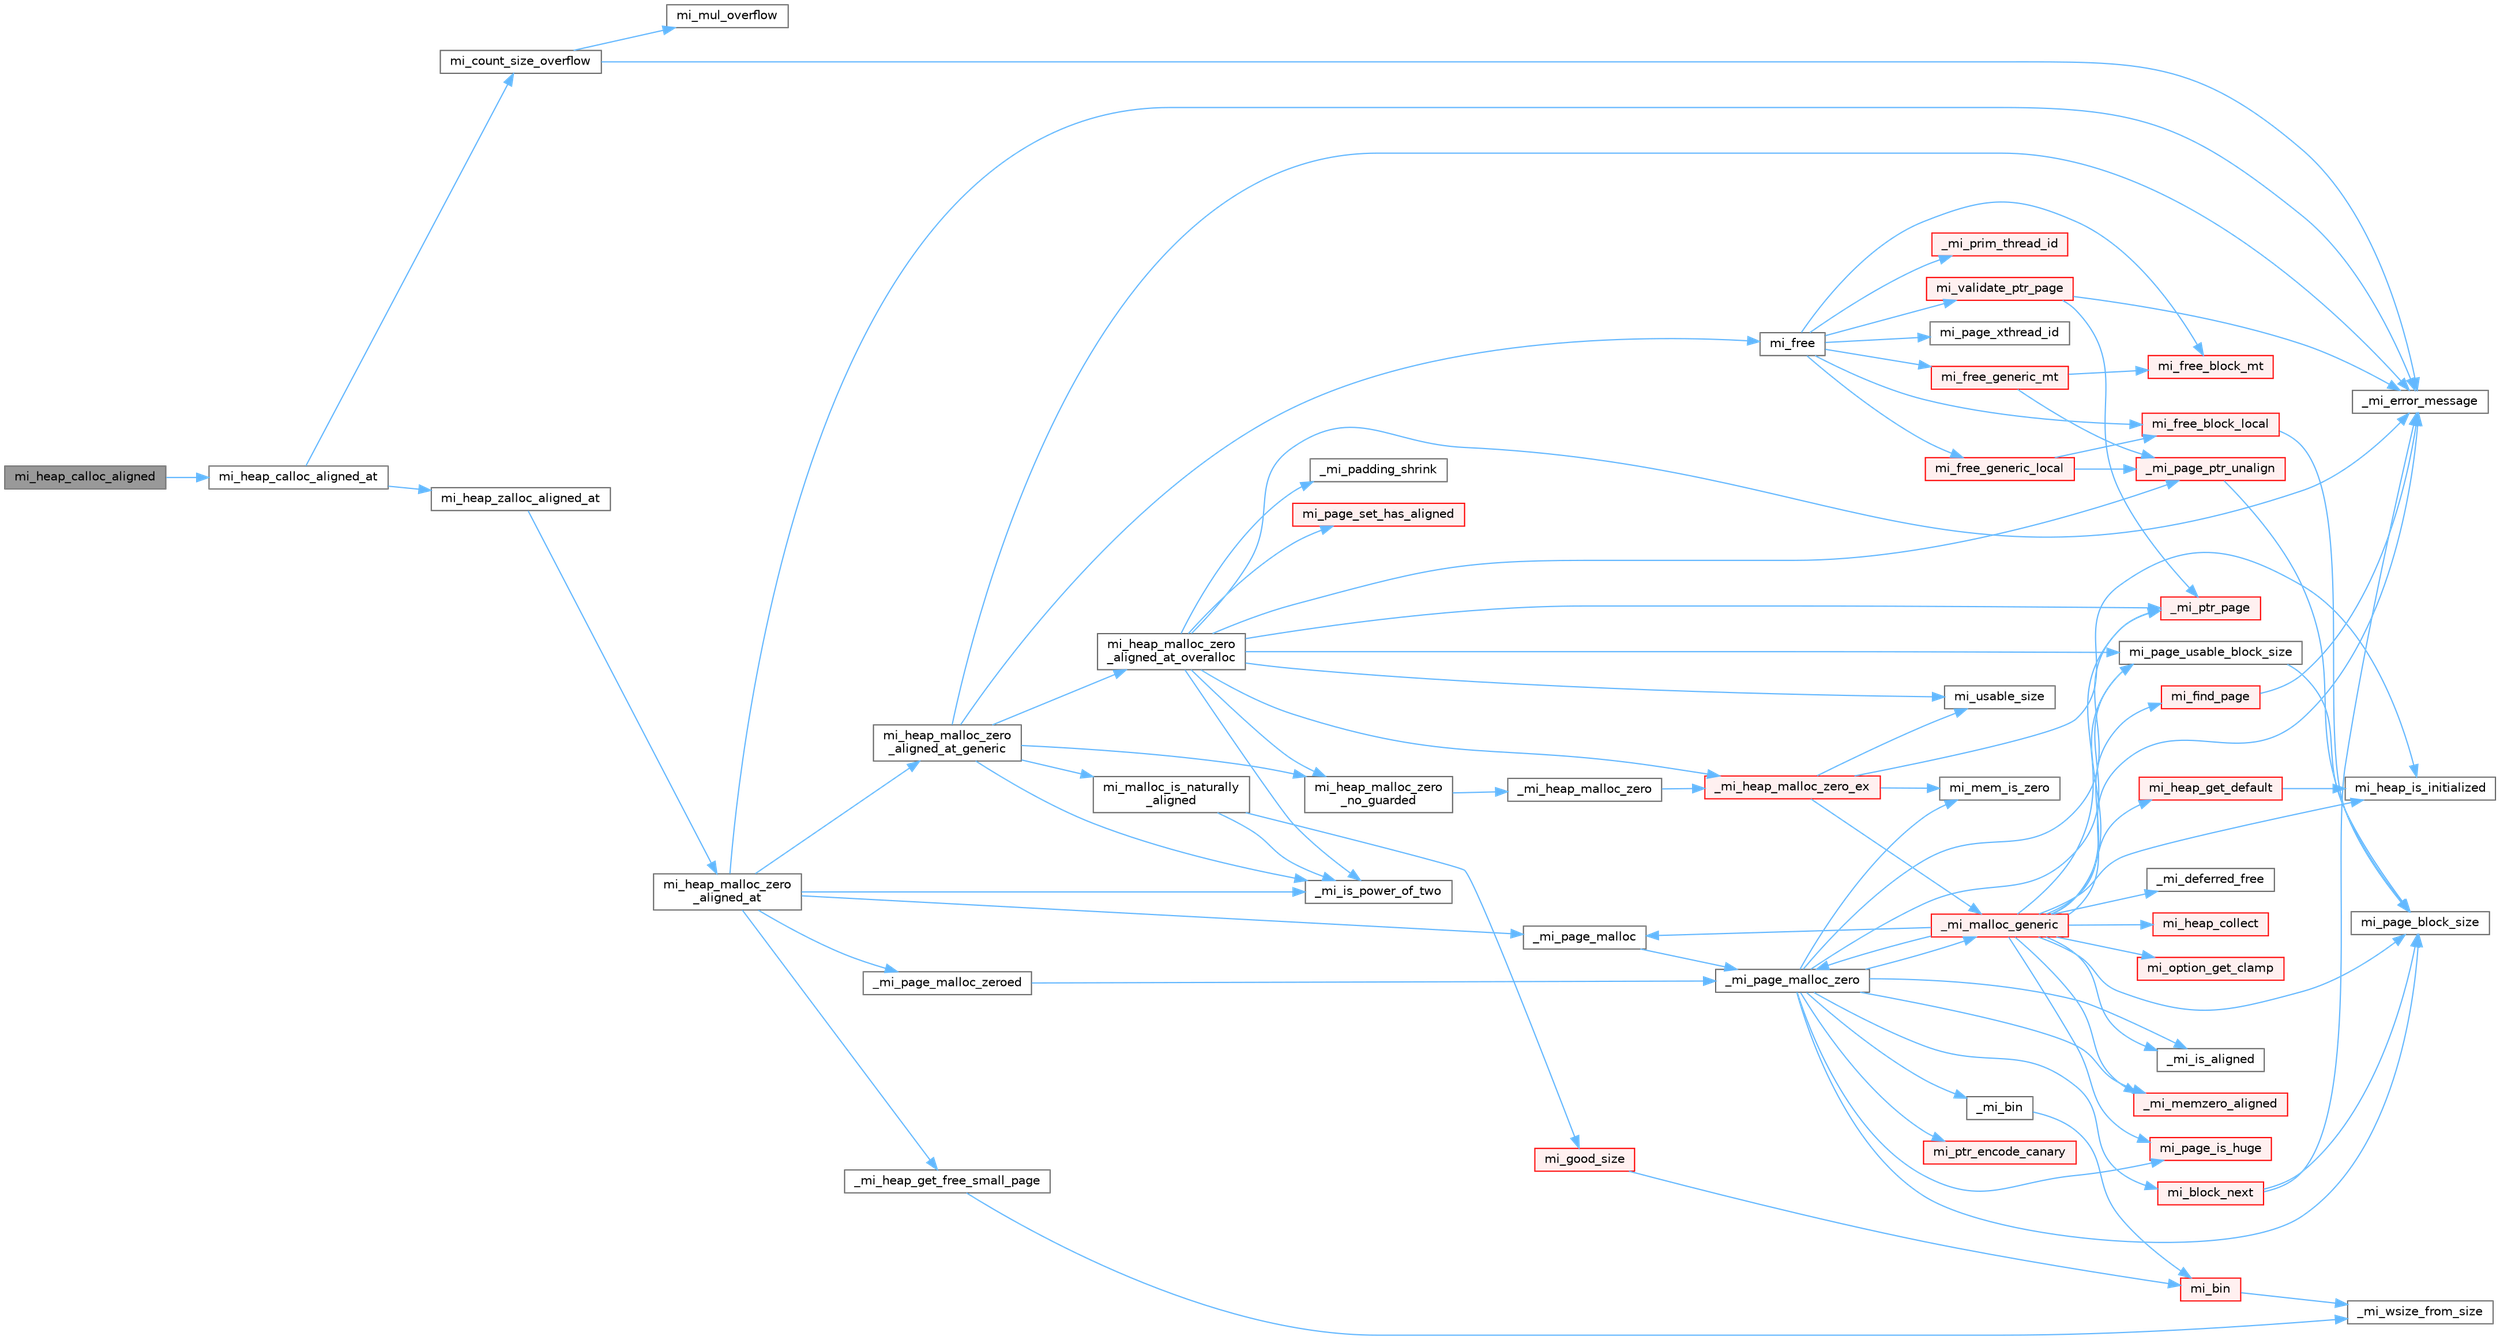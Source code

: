 digraph "mi_heap_calloc_aligned"
{
 // LATEX_PDF_SIZE
  bgcolor="transparent";
  edge [fontname=Helvetica,fontsize=10,labelfontname=Helvetica,labelfontsize=10];
  node [fontname=Helvetica,fontsize=10,shape=box,height=0.2,width=0.4];
  rankdir="LR";
  Node1 [id="Node000001",label="mi_heap_calloc_aligned",height=0.2,width=0.4,color="gray40", fillcolor="grey60", style="filled", fontcolor="black",tooltip=" "];
  Node1 -> Node2 [id="edge89_Node000001_Node000002",color="steelblue1",style="solid",tooltip=" "];
  Node2 [id="Node000002",label="mi_heap_calloc_aligned_at",height=0.2,width=0.4,color="grey40", fillcolor="white", style="filled",URL="$group__heap.html#gaa42ec2079989c4374f2c331d9b35f4e4",tooltip=" "];
  Node2 -> Node3 [id="edge90_Node000002_Node000003",color="steelblue1",style="solid",tooltip=" "];
  Node3 [id="Node000003",label="mi_count_size_overflow",height=0.2,width=0.4,color="grey40", fillcolor="white", style="filled",URL="$_e_a_s_t_l_2packages_2mimalloc_2include_2mimalloc_2internal_8h.html#ad0741c6523fbf2e3870fd3477bf6fe91",tooltip=" "];
  Node3 -> Node4 [id="edge91_Node000003_Node000004",color="steelblue1",style="solid",tooltip=" "];
  Node4 [id="Node000004",label="_mi_error_message",height=0.2,width=0.4,color="grey40", fillcolor="white", style="filled",URL="$options_8c.html#a2bebc073bcaac71658e57bb260c2e426",tooltip=" "];
  Node3 -> Node5 [id="edge92_Node000003_Node000005",color="steelblue1",style="solid",tooltip=" "];
  Node5 [id="Node000005",label="mi_mul_overflow",height=0.2,width=0.4,color="grey40", fillcolor="white", style="filled",URL="$_e_a_s_t_l_2packages_2mimalloc_2include_2mimalloc_2internal_8h.html#abf06027911fbdc300901fb961a45e4d0",tooltip=" "];
  Node2 -> Node6 [id="edge93_Node000002_Node000006",color="steelblue1",style="solid",tooltip=" "];
  Node6 [id="Node000006",label="mi_heap_zalloc_aligned_at",height=0.2,width=0.4,color="grey40", fillcolor="white", style="filled",URL="$group__heap.html#ga484e3d01cd174f78c7e53370e5a7c819",tooltip=" "];
  Node6 -> Node7 [id="edge94_Node000006_Node000007",color="steelblue1",style="solid",tooltip=" "];
  Node7 [id="Node000007",label="mi_heap_malloc_zero\l_aligned_at",height=0.2,width=0.4,color="grey40", fillcolor="white", style="filled",URL="$alloc-aligned_8c.html#a5a91c01df4ee03f2157157434e535648",tooltip=" "];
  Node7 -> Node4 [id="edge95_Node000007_Node000004",color="steelblue1",style="solid",tooltip=" "];
  Node7 -> Node8 [id="edge96_Node000007_Node000008",color="steelblue1",style="solid",tooltip=" "];
  Node8 [id="Node000008",label="_mi_heap_get_free_small_page",height=0.2,width=0.4,color="grey40", fillcolor="white", style="filled",URL="$_e_a_s_t_l_2packages_2mimalloc_2include_2mimalloc_2internal_8h.html#a5ab9d8fb17d6213eb9789008e8d69ac1",tooltip=" "];
  Node8 -> Node9 [id="edge97_Node000008_Node000009",color="steelblue1",style="solid",tooltip=" "];
  Node9 [id="Node000009",label="_mi_wsize_from_size",height=0.2,width=0.4,color="grey40", fillcolor="white", style="filled",URL="$_e_a_s_t_l_2packages_2mimalloc_2include_2mimalloc_2internal_8h.html#a7d12fa8e45201ef1ba892c927d3b8ad1",tooltip=" "];
  Node7 -> Node10 [id="edge98_Node000007_Node000010",color="steelblue1",style="solid",tooltip=" "];
  Node10 [id="Node000010",label="_mi_is_power_of_two",height=0.2,width=0.4,color="grey40", fillcolor="white", style="filled",URL="$_e_a_s_t_l_2packages_2mimalloc_2include_2mimalloc_2internal_8h.html#ac46068515202fb9642f6b2610836bd82",tooltip=" "];
  Node7 -> Node11 [id="edge99_Node000007_Node000011",color="steelblue1",style="solid",tooltip=" "];
  Node11 [id="Node000011",label="_mi_page_malloc",height=0.2,width=0.4,color="grey40", fillcolor="white", style="filled",URL="$alloc_8c.html#a97c32575c2b27f4dc75af2429c45819d",tooltip=" "];
  Node11 -> Node12 [id="edge100_Node000011_Node000012",color="steelblue1",style="solid",tooltip=" "];
  Node12 [id="Node000012",label="_mi_page_malloc_zero",height=0.2,width=0.4,color="grey40", fillcolor="white", style="filled",URL="$alloc_8c.html#afd278f60e743bee5d9df559422f3455b",tooltip=" "];
  Node12 -> Node13 [id="edge101_Node000012_Node000013",color="steelblue1",style="solid",tooltip=" "];
  Node13 [id="Node000013",label="_mi_bin",height=0.2,width=0.4,color="grey40", fillcolor="white", style="filled",URL="$page-queue_8c.html#a0d92abe27db4a21968468b2fe73473d6",tooltip=" "];
  Node13 -> Node14 [id="edge102_Node000013_Node000014",color="steelblue1",style="solid",tooltip=" "];
  Node14 [id="Node000014",label="mi_bin",height=0.2,width=0.4,color="red", fillcolor="#FFF0F0", style="filled",URL="$page-queue_8c.html#accb1e44eb166c3b6fa8f5567d0acf085",tooltip=" "];
  Node14 -> Node9 [id="edge103_Node000014_Node000009",color="steelblue1",style="solid",tooltip=" "];
  Node12 -> Node18 [id="edge104_Node000012_Node000018",color="steelblue1",style="solid",tooltip=" "];
  Node18 [id="Node000018",label="_mi_is_aligned",height=0.2,width=0.4,color="grey40", fillcolor="white", style="filled",URL="$_e_a_s_t_l_2packages_2mimalloc_2include_2mimalloc_2internal_8h.html#ad446ae4d82cbdbd78dfbe46fa2330555",tooltip=" "];
  Node12 -> Node19 [id="edge105_Node000012_Node000019",color="steelblue1",style="solid",tooltip=" "];
  Node19 [id="Node000019",label="_mi_malloc_generic",height=0.2,width=0.4,color="red", fillcolor="#FFF0F0", style="filled",URL="$page_8c.html#adcb79462f17b2e37218412f941269aa7",tooltip=" "];
  Node19 -> Node20 [id="edge106_Node000019_Node000020",color="steelblue1",style="solid",tooltip=" "];
  Node20 [id="Node000020",label="_mi_deferred_free",height=0.2,width=0.4,color="grey40", fillcolor="white", style="filled",URL="$_e_a_s_t_l_2packages_2mimalloc_2include_2mimalloc_2internal_8h.html#aede81c520000cbb08ad669e096c94d51",tooltip=" "];
  Node19 -> Node4 [id="edge107_Node000019_Node000004",color="steelblue1",style="solid",tooltip=" "];
  Node19 -> Node18 [id="edge108_Node000019_Node000018",color="steelblue1",style="solid",tooltip=" "];
  Node19 -> Node21 [id="edge109_Node000019_Node000021",color="steelblue1",style="solid",tooltip=" "];
  Node21 [id="Node000021",label="_mi_memzero_aligned",height=0.2,width=0.4,color="red", fillcolor="#FFF0F0", style="filled",URL="$_e_a_s_t_l_2packages_2mimalloc_2include_2mimalloc_2internal_8h.html#aa1d3beee9d492fc175ac2584e50fd8ea",tooltip=" "];
  Node19 -> Node11 [id="edge110_Node000019_Node000011",color="steelblue1",style="solid",tooltip=" "];
  Node19 -> Node12 [id="edge111_Node000019_Node000012",color="steelblue1",style="solid",tooltip=" "];
  Node19 -> Node24 [id="edge112_Node000019_Node000024",color="steelblue1",style="solid",tooltip=" "];
  Node24 [id="Node000024",label="_mi_ptr_page",height=0.2,width=0.4,color="red", fillcolor="#FFF0F0", style="filled",URL="$_e_a_s_t_l_2packages_2mimalloc_2include_2mimalloc_2internal_8h.html#acd84a462a2045538d19ecc56e6cc29f6",tooltip=" "];
  Node19 -> Node31 [id="edge113_Node000019_Node000031",color="steelblue1",style="solid",tooltip=" "];
  Node31 [id="Node000031",label="mi_find_page",height=0.2,width=0.4,color="red", fillcolor="#FFF0F0", style="filled",URL="$page_8c.html#aeaa06e36da1cb82dbf0f99e7742ecff8",tooltip=" "];
  Node31 -> Node4 [id="edge114_Node000031_Node000004",color="steelblue1",style="solid",tooltip=" "];
  Node19 -> Node392 [id="edge115_Node000019_Node000392",color="steelblue1",style="solid",tooltip=" "];
  Node392 [id="Node000392",label="mi_heap_collect",height=0.2,width=0.4,color="red", fillcolor="#FFF0F0", style="filled",URL="$group__heap.html#ga7922f7495cde30b1984d0e6072419298",tooltip="Release outstanding resources in a specific heap."];
  Node19 -> Node404 [id="edge116_Node000019_Node000404",color="steelblue1",style="solid",tooltip=" "];
  Node404 [id="Node000404",label="mi_heap_get_default",height=0.2,width=0.4,color="red", fillcolor="#FFF0F0", style="filled",URL="$group__heap.html#ga14c667a6e2c5d28762d8cb7d4e057909",tooltip=" "];
  Node404 -> Node394 [id="edge117_Node000404_Node000394",color="steelblue1",style="solid",tooltip=" "];
  Node394 [id="Node000394",label="mi_heap_is_initialized",height=0.2,width=0.4,color="grey40", fillcolor="white", style="filled",URL="$_e_a_s_t_l_2packages_2mimalloc_2include_2mimalloc_2internal_8h.html#a320c7d8a15c57974d3b105558a2a55e6",tooltip=" "];
  Node19 -> Node394 [id="edge118_Node000019_Node000394",color="steelblue1",style="solid",tooltip=" "];
  Node19 -> Node237 [id="edge119_Node000019_Node000237",color="steelblue1",style="solid",tooltip=" "];
  Node237 [id="Node000237",label="mi_option_get_clamp",height=0.2,width=0.4,color="red", fillcolor="#FFF0F0", style="filled",URL="$group__options.html#ga96ad9c406338bd314cfe878cfc9bf723",tooltip=" "];
  Node19 -> Node87 [id="edge120_Node000019_Node000087",color="steelblue1",style="solid",tooltip=" "];
  Node87 [id="Node000087",label="mi_page_block_size",height=0.2,width=0.4,color="grey40", fillcolor="white", style="filled",URL="$_e_a_s_t_l_2packages_2mimalloc_2include_2mimalloc_2internal_8h.html#a6134893990c1f09da2b40092ceecc780",tooltip=" "];
  Node19 -> Node256 [id="edge121_Node000019_Node000256",color="steelblue1",style="solid",tooltip=" "];
  Node256 [id="Node000256",label="mi_page_is_huge",height=0.2,width=0.4,color="red", fillcolor="#FFF0F0", style="filled",URL="$_e_a_s_t_l_2packages_2mimalloc_2include_2mimalloc_2internal_8h.html#aebe1b18846bd3fc16de5b52cd2250bec",tooltip=" "];
  Node19 -> Node451 [id="edge122_Node000019_Node000451",color="steelblue1",style="solid",tooltip=" "];
  Node451 [id="Node000451",label="mi_page_usable_block_size",height=0.2,width=0.4,color="grey40", fillcolor="white", style="filled",URL="$_e_a_s_t_l_2packages_2mimalloc_2include_2mimalloc_2internal_8h.html#a432abca03d059a7d40d8d39617afc8f7",tooltip=" "];
  Node451 -> Node87 [id="edge123_Node000451_Node000087",color="steelblue1",style="solid",tooltip=" "];
  Node12 -> Node21 [id="edge124_Node000012_Node000021",color="steelblue1",style="solid",tooltip=" "];
  Node12 -> Node24 [id="edge125_Node000012_Node000024",color="steelblue1",style="solid",tooltip=" "];
  Node12 -> Node272 [id="edge126_Node000012_Node000272",color="steelblue1",style="solid",tooltip=" "];
  Node272 [id="Node000272",label="mi_block_next",height=0.2,width=0.4,color="red", fillcolor="#FFF0F0", style="filled",URL="$_e_a_s_t_l_2packages_2mimalloc_2include_2mimalloc_2internal_8h.html#aaa5daf3a8b3db89666b6861cbb1e2f96",tooltip=" "];
  Node272 -> Node4 [id="edge127_Node000272_Node000004",color="steelblue1",style="solid",tooltip=" "];
  Node272 -> Node87 [id="edge128_Node000272_Node000087",color="steelblue1",style="solid",tooltip=" "];
  Node12 -> Node79 [id="edge129_Node000012_Node000079",color="steelblue1",style="solid",tooltip=" "];
  Node79 [id="Node000079",label="mi_mem_is_zero",height=0.2,width=0.4,color="grey40", fillcolor="white", style="filled",URL="$_e_a_s_t_l_2packages_2mimalloc_2include_2mimalloc_2internal_8h.html#a8391ae55dd6885bd38593f740fd349a4",tooltip=" "];
  Node12 -> Node87 [id="edge130_Node000012_Node000087",color="steelblue1",style="solid",tooltip=" "];
  Node12 -> Node256 [id="edge131_Node000012_Node000256",color="steelblue1",style="solid",tooltip=" "];
  Node12 -> Node451 [id="edge132_Node000012_Node000451",color="steelblue1",style="solid",tooltip=" "];
  Node12 -> Node452 [id="edge133_Node000012_Node000452",color="steelblue1",style="solid",tooltip=" "];
  Node452 [id="Node000452",label="mi_ptr_encode_canary",height=0.2,width=0.4,color="red", fillcolor="#FFF0F0", style="filled",URL="$_e_a_s_t_l_2packages_2mimalloc_2include_2mimalloc_2internal_8h.html#afc7cd0f28b20eddef19b40acd724a1cf",tooltip=" "];
  Node7 -> Node453 [id="edge134_Node000007_Node000453",color="steelblue1",style="solid",tooltip=" "];
  Node453 [id="Node000453",label="_mi_page_malloc_zeroed",height=0.2,width=0.4,color="grey40", fillcolor="white", style="filled",URL="$alloc_8c.html#adfd7ea63bc22fb012fb1b5ddcb0253d9",tooltip=" "];
  Node453 -> Node12 [id="edge135_Node000453_Node000012",color="steelblue1",style="solid",tooltip=" "];
  Node7 -> Node454 [id="edge136_Node000007_Node000454",color="steelblue1",style="solid",tooltip=" "];
  Node454 [id="Node000454",label="mi_heap_malloc_zero\l_aligned_at_generic",height=0.2,width=0.4,color="grey40", fillcolor="white", style="filled",URL="$alloc-aligned_8c.html#af2d93c20264f100910f38ae10bd6e9d8",tooltip=" "];
  Node454 -> Node4 [id="edge137_Node000454_Node000004",color="steelblue1",style="solid",tooltip=" "];
  Node454 -> Node10 [id="edge138_Node000454_Node000010",color="steelblue1",style="solid",tooltip=" "];
  Node454 -> Node455 [id="edge139_Node000454_Node000455",color="steelblue1",style="solid",tooltip=" "];
  Node455 [id="Node000455",label="mi_free",height=0.2,width=0.4,color="grey40", fillcolor="white", style="filled",URL="$group__malloc.html#gaf2c7b89c327d1f60f59e68b9ea644d95",tooltip=" "];
  Node455 -> Node65 [id="edge140_Node000455_Node000065",color="steelblue1",style="solid",tooltip=" "];
  Node65 [id="Node000065",label="_mi_prim_thread_id",height=0.2,width=0.4,color="red", fillcolor="#FFF0F0", style="filled",URL="$prim_8h.html#a3875c92cbb791d0a7c69bc1fd2df6804",tooltip=" "];
  Node455 -> Node456 [id="edge141_Node000455_Node000456",color="steelblue1",style="solid",tooltip=" "];
  Node456 [id="Node000456",label="mi_free_block_local",height=0.2,width=0.4,color="red", fillcolor="#FFF0F0", style="filled",URL="$free_8c.html#a4ea336aeb08fb4786186f6087a751d3c",tooltip=" "];
  Node456 -> Node87 [id="edge142_Node000456_Node000087",color="steelblue1",style="solid",tooltip=" "];
  Node455 -> Node465 [id="edge143_Node000455_Node000465",color="steelblue1",style="solid",tooltip=" "];
  Node465 [id="Node000465",label="mi_free_block_mt",height=0.2,width=0.4,color="red", fillcolor="#FFF0F0", style="filled",URL="$free_8c.html#af5ffcf95b8bfc34e499ae3b203e72475",tooltip=" "];
  Node455 -> Node480 [id="edge144_Node000455_Node000480",color="steelblue1",style="solid",tooltip=" "];
  Node480 [id="Node000480",label="mi_free_generic_local",height=0.2,width=0.4,color="red", fillcolor="#FFF0F0", style="filled",URL="$free_8c.html#a2e61936ec89160d051a72f0d1f95424f",tooltip=" "];
  Node480 -> Node478 [id="edge145_Node000480_Node000478",color="steelblue1",style="solid",tooltip=" "];
  Node478 [id="Node000478",label="_mi_page_ptr_unalign",height=0.2,width=0.4,color="red", fillcolor="#FFF0F0", style="filled",URL="$free_8c.html#a02c896f799e571b628b2d7747ca9f771",tooltip=" "];
  Node478 -> Node87 [id="edge146_Node000478_Node000087",color="steelblue1",style="solid",tooltip=" "];
  Node480 -> Node456 [id="edge147_Node000480_Node000456",color="steelblue1",style="solid",tooltip=" "];
  Node455 -> Node482 [id="edge148_Node000455_Node000482",color="steelblue1",style="solid",tooltip=" "];
  Node482 [id="Node000482",label="mi_free_generic_mt",height=0.2,width=0.4,color="red", fillcolor="#FFF0F0", style="filled",URL="$free_8c.html#acc3316883c1cf74f78cb41e5d1b46ced",tooltip=" "];
  Node482 -> Node478 [id="edge149_Node000482_Node000478",color="steelblue1",style="solid",tooltip=" "];
  Node482 -> Node465 [id="edge150_Node000482_Node000465",color="steelblue1",style="solid",tooltip=" "];
  Node455 -> Node250 [id="edge151_Node000455_Node000250",color="steelblue1",style="solid",tooltip=" "];
  Node250 [id="Node000250",label="mi_page_xthread_id",height=0.2,width=0.4,color="grey40", fillcolor="white", style="filled",URL="$_e_a_s_t_l_2packages_2mimalloc_2include_2mimalloc_2internal_8h.html#af15a53be4fb9aa00af3c25632b1b1dac",tooltip=" "];
  Node455 -> Node479 [id="edge152_Node000455_Node000479",color="steelblue1",style="solid",tooltip=" "];
  Node479 [id="Node000479",label="mi_validate_ptr_page",height=0.2,width=0.4,color="red", fillcolor="#FFF0F0", style="filled",URL="$free_8c.html#a3c325fa47ff6342dca1b913607844b93",tooltip=" "];
  Node479 -> Node4 [id="edge153_Node000479_Node000004",color="steelblue1",style="solid",tooltip=" "];
  Node479 -> Node24 [id="edge154_Node000479_Node000024",color="steelblue1",style="solid",tooltip=" "];
  Node454 -> Node483 [id="edge155_Node000454_Node000483",color="steelblue1",style="solid",tooltip=" "];
  Node483 [id="Node000483",label="mi_heap_malloc_zero\l_aligned_at_overalloc",height=0.2,width=0.4,color="grey40", fillcolor="white", style="filled",URL="$alloc-aligned_8c.html#a9148a575dc5a2a120d4fd4a584a124cb",tooltip=" "];
  Node483 -> Node4 [id="edge156_Node000483_Node000004",color="steelblue1",style="solid",tooltip=" "];
  Node483 -> Node484 [id="edge157_Node000483_Node000484",color="steelblue1",style="solid",tooltip=" "];
  Node484 [id="Node000484",label="_mi_heap_malloc_zero_ex",height=0.2,width=0.4,color="red", fillcolor="#FFF0F0", style="filled",URL="$alloc_8c.html#a834d11c48c89145e6844b786afa5b7f1",tooltip=" "];
  Node484 -> Node19 [id="edge158_Node000484_Node000019",color="steelblue1",style="solid",tooltip=" "];
  Node484 -> Node394 [id="edge159_Node000484_Node000394",color="steelblue1",style="solid",tooltip=" "];
  Node484 -> Node79 [id="edge160_Node000484_Node000079",color="steelblue1",style="solid",tooltip=" "];
  Node484 -> Node486 [id="edge161_Node000484_Node000486",color="steelblue1",style="solid",tooltip=" "];
  Node486 [id="Node000486",label="mi_usable_size",height=0.2,width=0.4,color="grey40", fillcolor="white", style="filled",URL="$group__extended.html#ga089c859d9eddc5f9b4bd946cd53cebee",tooltip=" "];
  Node483 -> Node10 [id="edge162_Node000483_Node000010",color="steelblue1",style="solid",tooltip=" "];
  Node483 -> Node487 [id="edge163_Node000483_Node000487",color="steelblue1",style="solid",tooltip=" "];
  Node487 [id="Node000487",label="_mi_padding_shrink",height=0.2,width=0.4,color="grey40", fillcolor="white", style="filled",URL="$free_8c.html#a2ca7e9c13b02f9086a3f96498e49782e",tooltip=" "];
  Node483 -> Node478 [id="edge164_Node000483_Node000478",color="steelblue1",style="solid",tooltip=" "];
  Node483 -> Node24 [id="edge165_Node000483_Node000024",color="steelblue1",style="solid",tooltip=" "];
  Node483 -> Node488 [id="edge166_Node000483_Node000488",color="steelblue1",style="solid",tooltip=" "];
  Node488 [id="Node000488",label="mi_heap_malloc_zero\l_no_guarded",height=0.2,width=0.4,color="grey40", fillcolor="white", style="filled",URL="$alloc-aligned_8c.html#a4259bf6eedc404e48de0fa8c94441d51",tooltip=" "];
  Node488 -> Node489 [id="edge167_Node000488_Node000489",color="steelblue1",style="solid",tooltip=" "];
  Node489 [id="Node000489",label="_mi_heap_malloc_zero",height=0.2,width=0.4,color="grey40", fillcolor="white", style="filled",URL="$alloc_8c.html#a4f6dd9bc8d4e47e98566ee77883d703e",tooltip=" "];
  Node489 -> Node484 [id="edge168_Node000489_Node000484",color="steelblue1",style="solid",tooltip=" "];
  Node483 -> Node269 [id="edge169_Node000483_Node000269",color="steelblue1",style="solid",tooltip=" "];
  Node269 [id="Node000269",label="mi_page_set_has_aligned",height=0.2,width=0.4,color="red", fillcolor="#FFF0F0", style="filled",URL="$_e_a_s_t_l_2packages_2mimalloc_2include_2mimalloc_2internal_8h.html#a41000a967469e2e727f5f8670c8d37e1",tooltip=" "];
  Node483 -> Node451 [id="edge170_Node000483_Node000451",color="steelblue1",style="solid",tooltip=" "];
  Node483 -> Node486 [id="edge171_Node000483_Node000486",color="steelblue1",style="solid",tooltip=" "];
  Node454 -> Node488 [id="edge172_Node000454_Node000488",color="steelblue1",style="solid",tooltip=" "];
  Node454 -> Node490 [id="edge173_Node000454_Node000490",color="steelblue1",style="solid",tooltip=" "];
  Node490 [id="Node000490",label="mi_malloc_is_naturally\l_aligned",height=0.2,width=0.4,color="grey40", fillcolor="white", style="filled",URL="$alloc-aligned_8c.html#abaff374f59bcf05e8f548aa8609ae9bc",tooltip=" "];
  Node490 -> Node10 [id="edge174_Node000490_Node000010",color="steelblue1",style="solid",tooltip=" "];
  Node490 -> Node491 [id="edge175_Node000490_Node000491",color="steelblue1",style="solid",tooltip=" "];
  Node491 [id="Node000491",label="mi_good_size",height=0.2,width=0.4,color="red", fillcolor="#FFF0F0", style="filled",URL="$group__extended.html#gac057927cd06c854b45fe7847e921bd47",tooltip=" "];
  Node491 -> Node14 [id="edge176_Node000491_Node000014",color="steelblue1",style="solid",tooltip=" "];
}
